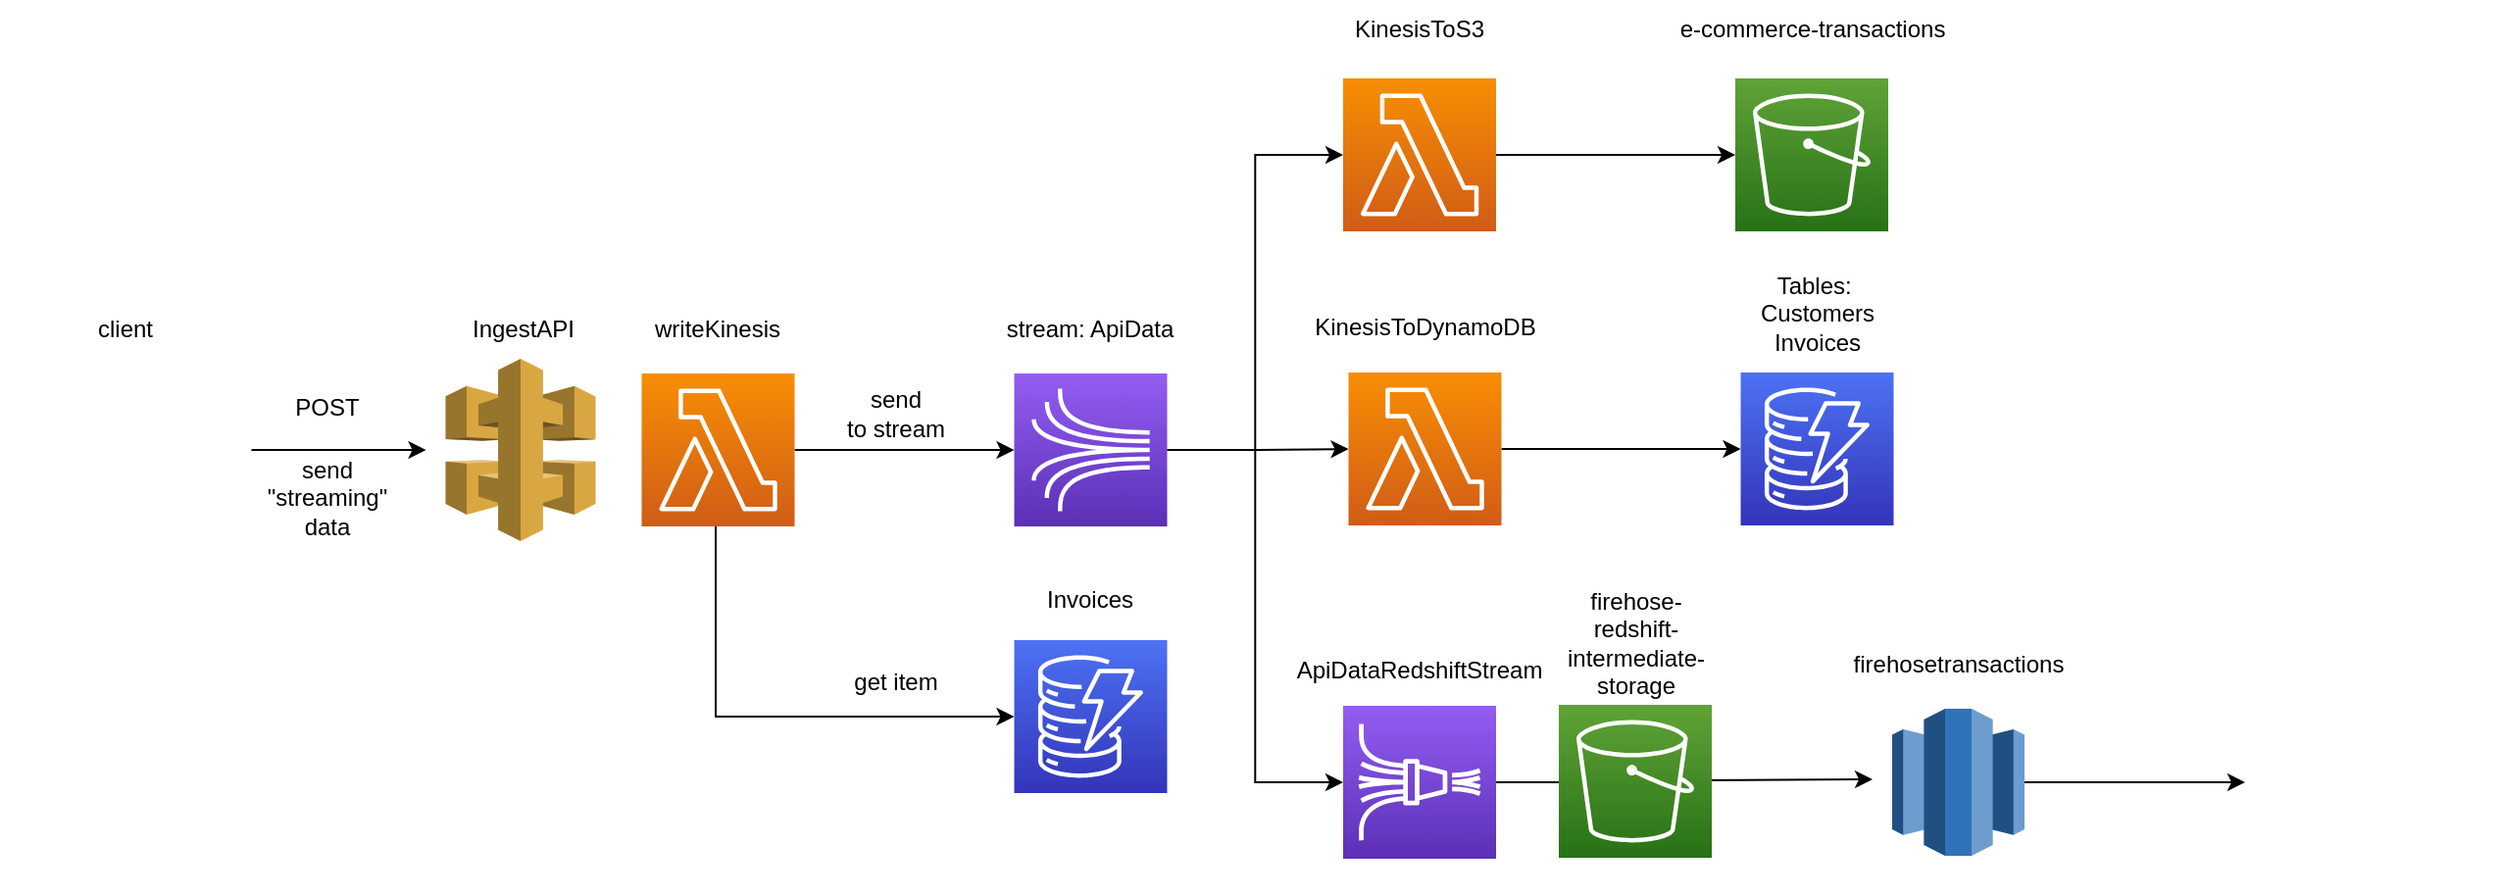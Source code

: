 <mxfile version="21.6.8" type="device" pages="7">
  <diagram id="nwyP7-VGNH0wQcWFNi_c" name="All">
    <mxGraphModel dx="1090" dy="2005" grid="1" gridSize="10" guides="1" tooltips="1" connect="1" arrows="1" fold="1" page="1" pageScale="1" pageWidth="827" pageHeight="1169" math="0" shadow="0">
      <root>
        <mxCell id="0" />
        <mxCell id="1" parent="0" />
        <mxCell id="LWZAa9noKXP9UQ2pomp1-1" value="" style="outlineConnect=0;dashed=0;verticalLabelPosition=bottom;verticalAlign=top;align=center;html=1;shape=mxgraph.aws3.api_gateway;fillColor=#D9A741;gradientColor=none;" parent="1" vertex="1">
          <mxGeometry x="302.25" y="90" width="76.5" height="93" as="geometry" />
        </mxCell>
        <mxCell id="LWZAa9noKXP9UQ2pomp1-2" style="edgeStyle=orthogonalEdgeStyle;rounded=0;orthogonalLoop=1;jettySize=auto;html=1;" parent="1" source="LWZAa9noKXP9UQ2pomp1-3" edge="1">
          <mxGeometry relative="1" as="geometry">
            <mxPoint x="292.25" y="136.5" as="targetPoint" />
          </mxGeometry>
        </mxCell>
        <mxCell id="LWZAa9noKXP9UQ2pomp1-3" value="" style="shape=image;html=1;verticalAlign=top;verticalLabelPosition=bottom;labelBackgroundColor=#ffffff;imageAspect=0;aspect=fixed;image=https://cdn2.iconfinder.com/data/icons/boxicons-logos/24/bxl-python-128.png" parent="1" vertex="1">
          <mxGeometry x="75.25" y="72.5" width="128" height="128" as="geometry" />
        </mxCell>
        <mxCell id="-eDZht3IoC79L4C7p1Ja-23" style="edgeStyle=orthogonalEdgeStyle;rounded=0;orthogonalLoop=1;jettySize=auto;html=1;entryX=0;entryY=0.5;entryDx=0;entryDy=0;entryPerimeter=0;" parent="1" source="LWZAa9noKXP9UQ2pomp1-4" target="5r0IDlGBsqRvmheekNCo-5" edge="1">
          <mxGeometry relative="1" as="geometry" />
        </mxCell>
        <mxCell id="-eDZht3IoC79L4C7p1Ja-24" style="edgeStyle=orthogonalEdgeStyle;rounded=0;orthogonalLoop=1;jettySize=auto;html=1;entryX=0;entryY=0.5;entryDx=0;entryDy=0;entryPerimeter=0;" parent="1" source="LWZAa9noKXP9UQ2pomp1-4" target="q0NkrchH7nOv1iFy6eKU-3" edge="1">
          <mxGeometry relative="1" as="geometry" />
        </mxCell>
        <mxCell id="-eDZht3IoC79L4C7p1Ja-25" style="edgeStyle=orthogonalEdgeStyle;rounded=0;orthogonalLoop=1;jettySize=auto;html=1;entryX=0;entryY=0.5;entryDx=0;entryDy=0;entryPerimeter=0;" parent="1" source="LWZAa9noKXP9UQ2pomp1-4" target="-eDZht3IoC79L4C7p1Ja-2" edge="1">
          <mxGeometry relative="1" as="geometry" />
        </mxCell>
        <mxCell id="LWZAa9noKXP9UQ2pomp1-4" value="" style="sketch=0;points=[[0,0,0],[0.25,0,0],[0.5,0,0],[0.75,0,0],[1,0,0],[0,1,0],[0.25,1,0],[0.5,1,0],[0.75,1,0],[1,1,0],[0,0.25,0],[0,0.5,0],[0,0.75,0],[1,0.25,0],[1,0.5,0],[1,0.75,0]];outlineConnect=0;fontColor=#232F3E;gradientColor=#945DF2;gradientDirection=north;fillColor=#5A30B5;strokeColor=#ffffff;dashed=0;verticalLabelPosition=bottom;verticalAlign=top;align=center;html=1;fontSize=12;fontStyle=0;aspect=fixed;shape=mxgraph.aws4.resourceIcon;resIcon=mxgraph.aws4.kinesis;" parent="1" vertex="1">
          <mxGeometry x="592.25" y="97.5" width="78" height="78" as="geometry" />
        </mxCell>
        <mxCell id="LWZAa9noKXP9UQ2pomp1-5" style="edgeStyle=orthogonalEdgeStyle;rounded=0;orthogonalLoop=1;jettySize=auto;html=1;entryX=0;entryY=0.5;entryDx=0;entryDy=0;entryPerimeter=0;" parent="1" source="LWZAa9noKXP9UQ2pomp1-6" target="LWZAa9noKXP9UQ2pomp1-4" edge="1">
          <mxGeometry relative="1" as="geometry" />
        </mxCell>
        <mxCell id="-eDZht3IoC79L4C7p1Ja-20" style="edgeStyle=orthogonalEdgeStyle;rounded=0;orthogonalLoop=1;jettySize=auto;html=1;entryX=0;entryY=0.5;entryDx=0;entryDy=0;entryPerimeter=0;" parent="1" source="LWZAa9noKXP9UQ2pomp1-6" target="AUkEHyLW-AjL2yzv-wyn-17" edge="1">
          <mxGeometry relative="1" as="geometry">
            <Array as="points">
              <mxPoint x="440" y="273" />
            </Array>
          </mxGeometry>
        </mxCell>
        <mxCell id="LWZAa9noKXP9UQ2pomp1-6" value="" style="sketch=0;points=[[0,0,0],[0.25,0,0],[0.5,0,0],[0.75,0,0],[1,0,0],[0,1,0],[0.25,1,0],[0.5,1,0],[0.75,1,0],[1,1,0],[0,0.25,0],[0,0.5,0],[0,0.75,0],[1,0.25,0],[1,0.5,0],[1,0.75,0]];outlineConnect=0;fontColor=#232F3E;gradientColor=#F78E04;gradientDirection=north;fillColor=#D05C17;strokeColor=#ffffff;dashed=0;verticalLabelPosition=bottom;verticalAlign=top;align=center;html=1;fontSize=12;fontStyle=0;aspect=fixed;shape=mxgraph.aws4.resourceIcon;resIcon=mxgraph.aws4.lambda;" parent="1" vertex="1">
          <mxGeometry x="402.25" y="97.5" width="78" height="78" as="geometry" />
        </mxCell>
        <mxCell id="LWZAa9noKXP9UQ2pomp1-7" value="IngestAPI" style="text;html=1;strokeColor=none;fillColor=none;align=center;verticalAlign=middle;whiteSpace=wrap;rounded=0;" parent="1" vertex="1">
          <mxGeometry x="312.25" y="60" width="60" height="30" as="geometry" />
        </mxCell>
        <mxCell id="LWZAa9noKXP9UQ2pomp1-8" value="writeKinesis" style="text;html=1;strokeColor=none;fillColor=none;align=center;verticalAlign=middle;whiteSpace=wrap;rounded=0;" parent="1" vertex="1">
          <mxGeometry x="411.25" y="60" width="60" height="30" as="geometry" />
        </mxCell>
        <mxCell id="LWZAa9noKXP9UQ2pomp1-9" value="client" style="text;html=1;strokeColor=none;fillColor=none;align=center;verticalAlign=middle;whiteSpace=wrap;rounded=0;" parent="1" vertex="1">
          <mxGeometry x="109.25" y="60" width="60" height="30" as="geometry" />
        </mxCell>
        <mxCell id="LWZAa9noKXP9UQ2pomp1-10" value="stream: ApiData" style="text;html=1;strokeColor=none;fillColor=none;align=center;verticalAlign=middle;whiteSpace=wrap;rounded=0;" parent="1" vertex="1">
          <mxGeometry x="586.25" y="60" width="90" height="30" as="geometry" />
        </mxCell>
        <mxCell id="LWZAa9noKXP9UQ2pomp1-11" value="send &quot;streaming&quot; data" style="text;html=1;strokeColor=none;fillColor=none;align=center;verticalAlign=middle;whiteSpace=wrap;rounded=0;" parent="1" vertex="1">
          <mxGeometry x="212.25" y="145.5" width="60" height="30" as="geometry" />
        </mxCell>
        <mxCell id="LWZAa9noKXP9UQ2pomp1-12" value="send&lt;br&gt;to stream" style="text;html=1;strokeColor=none;fillColor=none;align=center;verticalAlign=middle;whiteSpace=wrap;rounded=0;" parent="1" vertex="1">
          <mxGeometry x="502.25" y="103" width="60" height="30" as="geometry" />
        </mxCell>
        <mxCell id="LWZAa9noKXP9UQ2pomp1-13" value="POST" style="text;html=1;strokeColor=none;fillColor=none;align=center;verticalAlign=middle;whiteSpace=wrap;rounded=0;" parent="1" vertex="1">
          <mxGeometry x="212.25" y="100" width="60" height="30" as="geometry" />
        </mxCell>
        <mxCell id="5r0IDlGBsqRvmheekNCo-3" value="" style="sketch=0;points=[[0,0,0],[0.25,0,0],[0.5,0,0],[0.75,0,0],[1,0,0],[0,1,0],[0.25,1,0],[0.5,1,0],[0.75,1,0],[1,1,0],[0,0.25,0],[0,0.5,0],[0,0.75,0],[1,0.25,0],[1,0.5,0],[1,0.75,0]];outlineConnect=0;fontColor=#232F3E;gradientColor=#60A337;gradientDirection=north;fillColor=#277116;strokeColor=#ffffff;dashed=0;verticalLabelPosition=bottom;verticalAlign=top;align=center;html=1;fontSize=12;fontStyle=0;aspect=fixed;shape=mxgraph.aws4.resourceIcon;resIcon=mxgraph.aws4.s3;" parent="1" vertex="1">
          <mxGeometry x="960" y="-53" width="78" height="78" as="geometry" />
        </mxCell>
        <mxCell id="5r0IDlGBsqRvmheekNCo-4" style="edgeStyle=orthogonalEdgeStyle;rounded=0;orthogonalLoop=1;jettySize=auto;html=1;entryX=0;entryY=0.5;entryDx=0;entryDy=0;entryPerimeter=0;" parent="1" source="5r0IDlGBsqRvmheekNCo-5" target="5r0IDlGBsqRvmheekNCo-3" edge="1">
          <mxGeometry relative="1" as="geometry" />
        </mxCell>
        <mxCell id="5r0IDlGBsqRvmheekNCo-5" value="" style="sketch=0;points=[[0,0,0],[0.25,0,0],[0.5,0,0],[0.75,0,0],[1,0,0],[0,1,0],[0.25,1,0],[0.5,1,0],[0.75,1,0],[1,1,0],[0,0.25,0],[0,0.5,0],[0,0.75,0],[1,0.25,0],[1,0.5,0],[1,0.75,0]];outlineConnect=0;fontColor=#232F3E;gradientColor=#F78E04;gradientDirection=north;fillColor=#D05C17;strokeColor=#ffffff;dashed=0;verticalLabelPosition=bottom;verticalAlign=top;align=center;html=1;fontSize=12;fontStyle=0;aspect=fixed;shape=mxgraph.aws4.resourceIcon;resIcon=mxgraph.aws4.lambda;" parent="1" vertex="1">
          <mxGeometry x="760" y="-53" width="78" height="78" as="geometry" />
        </mxCell>
        <mxCell id="5r0IDlGBsqRvmheekNCo-7" value="KinesisToS3" style="text;html=1;strokeColor=none;fillColor=none;align=center;verticalAlign=middle;whiteSpace=wrap;rounded=0;" parent="1" vertex="1">
          <mxGeometry x="769" y="-93" width="60" height="30" as="geometry" />
        </mxCell>
        <mxCell id="5r0IDlGBsqRvmheekNCo-8" value="e-commerce-transactions" style="text;html=1;strokeColor=none;fillColor=none;align=center;verticalAlign=middle;whiteSpace=wrap;rounded=0;" parent="1" vertex="1">
          <mxGeometry x="923.5" y="-93" width="151" height="30" as="geometry" />
        </mxCell>
        <mxCell id="q0NkrchH7nOv1iFy6eKU-1" value="" style="sketch=0;points=[[0,0,0],[0.25,0,0],[0.5,0,0],[0.75,0,0],[1,0,0],[0,1,0],[0.25,1,0],[0.5,1,0],[0.75,1,0],[1,1,0],[0,0.25,0],[0,0.5,0],[0,0.75,0],[1,0.25,0],[1,0.5,0],[1,0.75,0]];outlineConnect=0;fontColor=#232F3E;gradientColor=#4D72F3;gradientDirection=north;fillColor=#3334B9;strokeColor=#ffffff;dashed=0;verticalLabelPosition=bottom;verticalAlign=top;align=center;html=1;fontSize=12;fontStyle=0;aspect=fixed;shape=mxgraph.aws4.resourceIcon;resIcon=mxgraph.aws4.dynamodb;" parent="1" vertex="1">
          <mxGeometry x="962.75" y="97" width="78" height="78" as="geometry" />
        </mxCell>
        <mxCell id="q0NkrchH7nOv1iFy6eKU-2" style="edgeStyle=orthogonalEdgeStyle;rounded=0;orthogonalLoop=1;jettySize=auto;html=1;entryX=0;entryY=0.5;entryDx=0;entryDy=0;entryPerimeter=0;" parent="1" source="q0NkrchH7nOv1iFy6eKU-3" target="q0NkrchH7nOv1iFy6eKU-1" edge="1">
          <mxGeometry relative="1" as="geometry" />
        </mxCell>
        <mxCell id="q0NkrchH7nOv1iFy6eKU-3" value="" style="sketch=0;points=[[0,0,0],[0.25,0,0],[0.5,0,0],[0.75,0,0],[1,0,0],[0,1,0],[0.25,1,0],[0.5,1,0],[0.75,1,0],[1,1,0],[0,0.25,0],[0,0.5,0],[0,0.75,0],[1,0.25,0],[1,0.5,0],[1,0.75,0]];outlineConnect=0;fontColor=#232F3E;gradientColor=#F78E04;gradientDirection=north;fillColor=#D05C17;strokeColor=#ffffff;dashed=0;verticalLabelPosition=bottom;verticalAlign=top;align=center;html=1;fontSize=12;fontStyle=0;aspect=fixed;shape=mxgraph.aws4.resourceIcon;resIcon=mxgraph.aws4.lambda;" parent="1" vertex="1">
          <mxGeometry x="762.75" y="97" width="78" height="78" as="geometry" />
        </mxCell>
        <mxCell id="q0NkrchH7nOv1iFy6eKU-6" value="Tables:&amp;nbsp;&lt;br&gt;Customers&lt;br&gt;Invoices" style="text;html=1;strokeColor=none;fillColor=none;align=center;verticalAlign=middle;whiteSpace=wrap;rounded=0;" parent="1" vertex="1">
          <mxGeometry x="956.75" y="37" width="90" height="60" as="geometry" />
        </mxCell>
        <mxCell id="q0NkrchH7nOv1iFy6eKU-8" value="KinesisToDynamoDB" style="text;html=1;strokeColor=none;fillColor=none;align=center;verticalAlign=middle;whiteSpace=wrap;rounded=0;" parent="1" vertex="1">
          <mxGeometry x="771.75" y="59" width="60" height="30" as="geometry" />
        </mxCell>
        <mxCell id="hd1f6tia1jmwMTIjc13A-8" value="get item" style="text;html=1;strokeColor=none;fillColor=none;align=center;verticalAlign=middle;whiteSpace=wrap;rounded=0;" parent="1" vertex="1">
          <mxGeometry x="502.25" y="240" width="60" height="30" as="geometry" />
        </mxCell>
        <mxCell id="hd1f6tia1jmwMTIjc13A-11" value="Invoices" style="text;html=1;strokeColor=none;fillColor=none;align=center;verticalAlign=middle;whiteSpace=wrap;rounded=0;" parent="1" vertex="1">
          <mxGeometry x="601.25" y="198" width="60" height="30" as="geometry" />
        </mxCell>
        <mxCell id="AUkEHyLW-AjL2yzv-wyn-17" value="" style="sketch=0;points=[[0,0,0],[0.25,0,0],[0.5,0,0],[0.75,0,0],[1,0,0],[0,1,0],[0.25,1,0],[0.5,1,0],[0.75,1,0],[1,1,0],[0,0.25,0],[0,0.5,0],[0,0.75,0],[1,0.25,0],[1,0.5,0],[1,0.75,0]];outlineConnect=0;fontColor=#232F3E;gradientColor=#4D72F3;gradientDirection=north;fillColor=#3334B9;strokeColor=#ffffff;dashed=0;verticalLabelPosition=bottom;verticalAlign=top;align=center;html=1;fontSize=12;fontStyle=0;aspect=fixed;shape=mxgraph.aws4.resourceIcon;resIcon=mxgraph.aws4.dynamodb;" parent="1" vertex="1">
          <mxGeometry x="592.25" y="233.5" width="78" height="78" as="geometry" />
        </mxCell>
        <mxCell id="-eDZht3IoC79L4C7p1Ja-1" style="edgeStyle=orthogonalEdgeStyle;rounded=0;orthogonalLoop=1;jettySize=auto;html=1;fontSize=10;" parent="1" source="-eDZht3IoC79L4C7p1Ja-2" edge="1">
          <mxGeometry relative="1" as="geometry">
            <mxPoint x="1030" y="304.5" as="targetPoint" />
          </mxGeometry>
        </mxCell>
        <mxCell id="-eDZht3IoC79L4C7p1Ja-2" value="" style="sketch=0;points=[[0,0,0],[0.25,0,0],[0.5,0,0],[0.75,0,0],[1,0,0],[0,1,0],[0.25,1,0],[0.5,1,0],[0.75,1,0],[1,1,0],[0,0.25,0],[0,0.5,0],[0,0.75,0],[1,0.25,0],[1,0.5,0],[1,0.75,0]];outlineConnect=0;fontColor=#232F3E;gradientColor=#945DF2;gradientDirection=north;fillColor=#5A30B5;strokeColor=#ffffff;dashed=0;verticalLabelPosition=bottom;verticalAlign=top;align=center;html=1;fontSize=12;fontStyle=0;aspect=fixed;shape=mxgraph.aws4.resourceIcon;resIcon=mxgraph.aws4.kinesis_data_firehose;" parent="1" vertex="1">
          <mxGeometry x="760" y="267" width="78" height="78" as="geometry" />
        </mxCell>
        <mxCell id="-eDZht3IoC79L4C7p1Ja-3" style="edgeStyle=orthogonalEdgeStyle;rounded=0;orthogonalLoop=1;jettySize=auto;html=1;" parent="1" source="-eDZht3IoC79L4C7p1Ja-4" edge="1">
          <mxGeometry relative="1" as="geometry">
            <mxPoint x="1220" y="306" as="targetPoint" />
          </mxGeometry>
        </mxCell>
        <mxCell id="-eDZht3IoC79L4C7p1Ja-4" value="" style="outlineConnect=0;dashed=0;verticalLabelPosition=bottom;verticalAlign=top;align=center;html=1;shape=mxgraph.aws3.redshift;fillColor=#2E73B8;gradientColor=none;" parent="1" vertex="1">
          <mxGeometry x="1040" y="268.5" width="67.5" height="75" as="geometry" />
        </mxCell>
        <mxCell id="-eDZht3IoC79L4C7p1Ja-13" value="&lt;font style=&quot;font-size: 12px;&quot;&gt;firehosetransactions&lt;/font&gt;" style="text;html=1;strokeColor=none;fillColor=none;align=center;verticalAlign=middle;whiteSpace=wrap;rounded=0;fontSize=10;" parent="1" vertex="1">
          <mxGeometry x="1008.75" y="225.5" width="130" height="40" as="geometry" />
        </mxCell>
        <mxCell id="-eDZht3IoC79L4C7p1Ja-14" value="" style="sketch=0;points=[[0,0,0],[0.25,0,0],[0.5,0,0],[0.75,0,0],[1,0,0],[0,1,0],[0.25,1,0],[0.5,1,0],[0.75,1,0],[1,1,0],[0,0.25,0],[0,0.5,0],[0,0.75,0],[1,0.25,0],[1,0.5,0],[1,0.75,0]];outlineConnect=0;fontColor=#232F3E;gradientColor=#60A337;gradientDirection=north;fillColor=#277116;strokeColor=#ffffff;dashed=0;verticalLabelPosition=bottom;verticalAlign=top;align=center;html=1;fontSize=12;fontStyle=0;aspect=fixed;shape=mxgraph.aws4.resourceIcon;resIcon=mxgraph.aws4.s3;" parent="1" vertex="1">
          <mxGeometry x="870" y="266.5" width="78" height="78" as="geometry" />
        </mxCell>
        <mxCell id="-eDZht3IoC79L4C7p1Ja-15" value="&lt;font style=&quot;font-size: 12px;&quot;&gt;firehose-redshift-intermediate-storage&lt;/font&gt;" style="text;html=1;strokeColor=none;fillColor=none;align=center;verticalAlign=middle;whiteSpace=wrap;rounded=0;fontSize=10;" parent="1" vertex="1">
          <mxGeometry x="870" y="220" width="79" height="30" as="geometry" />
        </mxCell>
        <mxCell id="-eDZht3IoC79L4C7p1Ja-16" value="&lt;font style=&quot;font-size: 12px;&quot;&gt;ApiDataRedshiftStream&lt;/font&gt;" style="text;html=1;strokeColor=none;fillColor=none;align=center;verticalAlign=middle;whiteSpace=wrap;rounded=0;fontSize=10;" parent="1" vertex="1">
          <mxGeometry x="769" y="233.5" width="60" height="30" as="geometry" />
        </mxCell>
        <mxCell id="-eDZht3IoC79L4C7p1Ja-18" value="" style="shape=image;verticalLabelPosition=bottom;labelBackgroundColor=default;verticalAlign=top;aspect=fixed;imageAspect=0;image=https://analyticstraininghub.com/wp-content/uploads/2020/10/icon-tableau.png;" parent="1" vertex="1">
          <mxGeometry x="1220" y="233.5" width="128.75" height="128.75" as="geometry" />
        </mxCell>
      </root>
    </mxGraphModel>
  </diagram>
  <diagram id="uEGy9TG3TOgohK5JMhe3" name="Ingestion">
    <mxGraphModel dx="1090" dy="836" grid="1" gridSize="10" guides="1" tooltips="1" connect="1" arrows="1" fold="1" page="1" pageScale="1" pageWidth="827" pageHeight="1169" math="0" shadow="0">
      <root>
        <mxCell id="0" />
        <mxCell id="1" parent="0" />
        <mxCell id="15DffI74uRh2QG7AADBA-1" value="" style="outlineConnect=0;dashed=0;verticalLabelPosition=bottom;verticalAlign=top;align=center;html=1;shape=mxgraph.aws3.api_gateway;fillColor=#D9A741;gradientColor=none;" parent="1" vertex="1">
          <mxGeometry x="350" y="380" width="76.5" height="93" as="geometry" />
        </mxCell>
        <mxCell id="15DffI74uRh2QG7AADBA-2" style="edgeStyle=orthogonalEdgeStyle;rounded=0;orthogonalLoop=1;jettySize=auto;html=1;" parent="1" source="15DffI74uRh2QG7AADBA-3" edge="1">
          <mxGeometry relative="1" as="geometry">
            <mxPoint x="340" y="426.5" as="targetPoint" />
          </mxGeometry>
        </mxCell>
        <mxCell id="15DffI74uRh2QG7AADBA-3" value="" style="shape=image;html=1;verticalAlign=top;verticalLabelPosition=bottom;labelBackgroundColor=#ffffff;imageAspect=0;aspect=fixed;image=https://cdn2.iconfinder.com/data/icons/boxicons-logos/24/bxl-python-128.png" parent="1" vertex="1">
          <mxGeometry x="123" y="362.5" width="128" height="128" as="geometry" />
        </mxCell>
        <mxCell id="15DffI74uRh2QG7AADBA-4" value="" style="sketch=0;points=[[0,0,0],[0.25,0,0],[0.5,0,0],[0.75,0,0],[1,0,0],[0,1,0],[0.25,1,0],[0.5,1,0],[0.75,1,0],[1,1,0],[0,0.25,0],[0,0.5,0],[0,0.75,0],[1,0.25,0],[1,0.5,0],[1,0.75,0]];outlineConnect=0;fontColor=#232F3E;gradientColor=#945DF2;gradientDirection=north;fillColor=#5A30B5;strokeColor=#ffffff;dashed=0;verticalLabelPosition=bottom;verticalAlign=top;align=center;html=1;fontSize=12;fontStyle=0;aspect=fixed;shape=mxgraph.aws4.resourceIcon;resIcon=mxgraph.aws4.kinesis;" parent="1" vertex="1">
          <mxGeometry x="640" y="387.5" width="78" height="78" as="geometry" />
        </mxCell>
        <mxCell id="15DffI74uRh2QG7AADBA-5" style="edgeStyle=orthogonalEdgeStyle;rounded=0;orthogonalLoop=1;jettySize=auto;html=1;entryX=0;entryY=0.5;entryDx=0;entryDy=0;entryPerimeter=0;" parent="1" source="15DffI74uRh2QG7AADBA-6" target="15DffI74uRh2QG7AADBA-4" edge="1">
          <mxGeometry relative="1" as="geometry" />
        </mxCell>
        <mxCell id="15DffI74uRh2QG7AADBA-6" value="" style="sketch=0;points=[[0,0,0],[0.25,0,0],[0.5,0,0],[0.75,0,0],[1,0,0],[0,1,0],[0.25,1,0],[0.5,1,0],[0.75,1,0],[1,1,0],[0,0.25,0],[0,0.5,0],[0,0.75,0],[1,0.25,0],[1,0.5,0],[1,0.75,0]];outlineConnect=0;fontColor=#232F3E;gradientColor=#F78E04;gradientDirection=north;fillColor=#D05C17;strokeColor=#ffffff;dashed=0;verticalLabelPosition=bottom;verticalAlign=top;align=center;html=1;fontSize=12;fontStyle=0;aspect=fixed;shape=mxgraph.aws4.resourceIcon;resIcon=mxgraph.aws4.lambda;" parent="1" vertex="1">
          <mxGeometry x="450" y="387.5" width="78" height="78" as="geometry" />
        </mxCell>
        <mxCell id="15DffI74uRh2QG7AADBA-12" value="IngestAPI" style="text;html=1;strokeColor=none;fillColor=none;align=center;verticalAlign=middle;whiteSpace=wrap;rounded=0;" parent="1" vertex="1">
          <mxGeometry x="360" y="350" width="60" height="30" as="geometry" />
        </mxCell>
        <mxCell id="15DffI74uRh2QG7AADBA-13" value="writeKinesis" style="text;html=1;strokeColor=none;fillColor=none;align=center;verticalAlign=middle;whiteSpace=wrap;rounded=0;" parent="1" vertex="1">
          <mxGeometry x="459" y="350" width="60" height="30" as="geometry" />
        </mxCell>
        <mxCell id="15DffI74uRh2QG7AADBA-14" value="client" style="text;html=1;strokeColor=none;fillColor=none;align=center;verticalAlign=middle;whiteSpace=wrap;rounded=0;" parent="1" vertex="1">
          <mxGeometry x="157" y="350" width="60" height="30" as="geometry" />
        </mxCell>
        <mxCell id="15DffI74uRh2QG7AADBA-15" value="stream: ApiData" style="text;html=1;strokeColor=none;fillColor=none;align=center;verticalAlign=middle;whiteSpace=wrap;rounded=0;" parent="1" vertex="1">
          <mxGeometry x="634" y="350" width="90" height="30" as="geometry" />
        </mxCell>
        <mxCell id="15DffI74uRh2QG7AADBA-16" value="send &quot;streaming&quot; data" style="text;html=1;strokeColor=none;fillColor=none;align=center;verticalAlign=middle;whiteSpace=wrap;rounded=0;" parent="1" vertex="1">
          <mxGeometry x="260" y="435.5" width="60" height="30" as="geometry" />
        </mxCell>
        <mxCell id="15DffI74uRh2QG7AADBA-19" value="send&lt;br&gt;to stream" style="text;html=1;strokeColor=none;fillColor=none;align=center;verticalAlign=middle;whiteSpace=wrap;rounded=0;" parent="1" vertex="1">
          <mxGeometry x="550" y="430" width="60" height="30" as="geometry" />
        </mxCell>
        <mxCell id="qijaClfPAZ8Tfzx3qlms-1" value="POST" style="text;html=1;strokeColor=none;fillColor=none;align=center;verticalAlign=middle;whiteSpace=wrap;rounded=0;" parent="1" vertex="1">
          <mxGeometry x="260" y="390" width="60" height="30" as="geometry" />
        </mxCell>
        <mxCell id="ZLdd9TYL79uZ8T0MvMcm-1" value="GET" style="text;html=1;strokeColor=none;fillColor=none;align=center;verticalAlign=middle;whiteSpace=wrap;rounded=0;" vertex="1" parent="1">
          <mxGeometry x="260.25" y="522" width="60" height="30" as="geometry" />
        </mxCell>
        <mxCell id="ZLdd9TYL79uZ8T0MvMcm-2" style="edgeStyle=orthogonalEdgeStyle;rounded=0;orthogonalLoop=1;jettySize=auto;html=1;" edge="1" parent="1" source="ZLdd9TYL79uZ8T0MvMcm-3">
          <mxGeometry relative="1" as="geometry">
            <mxPoint x="388.6" y="473" as="targetPoint" />
          </mxGeometry>
        </mxCell>
        <mxCell id="ZLdd9TYL79uZ8T0MvMcm-3" value="" style="shape=image;verticalLabelPosition=bottom;labelBackgroundColor=default;verticalAlign=top;aspect=fixed;imageAspect=0;image=https://static-00.iconduck.com/assets.00/postman-icon-497x512-beb7sy75.png;" vertex="1" parent="1">
          <mxGeometry x="140" y="508" width="90" height="92.72" as="geometry" />
        </mxCell>
      </root>
    </mxGraphModel>
  </diagram>
  <diagram name="Stream_to_S3" id="ZXsME7KpGZg30DAaagdM">
    <mxGraphModel dx="1130" dy="837" grid="1" gridSize="10" guides="1" tooltips="1" connect="1" arrows="1" fold="1" page="1" pageScale="1" pageWidth="827" pageHeight="1169" math="0" shadow="0">
      <root>
        <mxCell id="0" />
        <mxCell id="1" parent="0" />
        <mxCell id="fDeguL7fUazPX6fRMAFZ-4" style="edgeStyle=orthogonalEdgeStyle;rounded=0;orthogonalLoop=1;jettySize=auto;html=1;" parent="1" source="fDeguL7fUazPX6fRMAFZ-1" target="fDeguL7fUazPX6fRMAFZ-3" edge="1">
          <mxGeometry relative="1" as="geometry" />
        </mxCell>
        <mxCell id="fDeguL7fUazPX6fRMAFZ-1" value="" style="sketch=0;points=[[0,0,0],[0.25,0,0],[0.5,0,0],[0.75,0,0],[1,0,0],[0,1,0],[0.25,1,0],[0.5,1,0],[0.75,1,0],[1,1,0],[0,0.25,0],[0,0.5,0],[0,0.75,0],[1,0.25,0],[1,0.5,0],[1,0.75,0]];outlineConnect=0;fontColor=#232F3E;gradientColor=#945DF2;gradientDirection=north;fillColor=#5A30B5;strokeColor=#ffffff;dashed=0;verticalLabelPosition=bottom;verticalAlign=top;align=center;html=1;fontSize=12;fontStyle=0;aspect=fixed;shape=mxgraph.aws4.resourceIcon;resIcon=mxgraph.aws4.kinesis;" parent="1" vertex="1">
          <mxGeometry x="120" y="280" width="78" height="78" as="geometry" />
        </mxCell>
        <mxCell id="fDeguL7fUazPX6fRMAFZ-2" value="" style="sketch=0;points=[[0,0,0],[0.25,0,0],[0.5,0,0],[0.75,0,0],[1,0,0],[0,1,0],[0.25,1,0],[0.5,1,0],[0.75,1,0],[1,1,0],[0,0.25,0],[0,0.5,0],[0,0.75,0],[1,0.25,0],[1,0.5,0],[1,0.75,0]];outlineConnect=0;fontColor=#232F3E;gradientColor=#60A337;gradientDirection=north;fillColor=#277116;strokeColor=#ffffff;dashed=0;verticalLabelPosition=bottom;verticalAlign=top;align=center;html=1;fontSize=12;fontStyle=0;aspect=fixed;shape=mxgraph.aws4.resourceIcon;resIcon=mxgraph.aws4.s3;" parent="1" vertex="1">
          <mxGeometry x="520" y="280" width="78" height="78" as="geometry" />
        </mxCell>
        <mxCell id="fDeguL7fUazPX6fRMAFZ-5" style="edgeStyle=orthogonalEdgeStyle;rounded=0;orthogonalLoop=1;jettySize=auto;html=1;entryX=0;entryY=0.5;entryDx=0;entryDy=0;entryPerimeter=0;" parent="1" source="fDeguL7fUazPX6fRMAFZ-3" target="fDeguL7fUazPX6fRMAFZ-2" edge="1">
          <mxGeometry relative="1" as="geometry" />
        </mxCell>
        <mxCell id="fDeguL7fUazPX6fRMAFZ-3" value="" style="sketch=0;points=[[0,0,0],[0.25,0,0],[0.5,0,0],[0.75,0,0],[1,0,0],[0,1,0],[0.25,1,0],[0.5,1,0],[0.75,1,0],[1,1,0],[0,0.25,0],[0,0.5,0],[0,0.75,0],[1,0.25,0],[1,0.5,0],[1,0.75,0]];outlineConnect=0;fontColor=#232F3E;gradientColor=#F78E04;gradientDirection=north;fillColor=#D05C17;strokeColor=#ffffff;dashed=0;verticalLabelPosition=bottom;verticalAlign=top;align=center;html=1;fontSize=12;fontStyle=0;aspect=fixed;shape=mxgraph.aws4.resourceIcon;resIcon=mxgraph.aws4.lambda;" parent="1" vertex="1">
          <mxGeometry x="320" y="280" width="78" height="78" as="geometry" />
        </mxCell>
        <mxCell id="fDeguL7fUazPX6fRMAFZ-6" value="stream: ApiData" style="text;html=1;strokeColor=none;fillColor=none;align=center;verticalAlign=middle;whiteSpace=wrap;rounded=0;" parent="1" vertex="1">
          <mxGeometry x="108.5" y="240" width="101" height="30" as="geometry" />
        </mxCell>
        <mxCell id="fDeguL7fUazPX6fRMAFZ-7" value="KinesisToS3" style="text;html=1;strokeColor=none;fillColor=none;align=center;verticalAlign=middle;whiteSpace=wrap;rounded=0;" parent="1" vertex="1">
          <mxGeometry x="329" y="240" width="60" height="30" as="geometry" />
        </mxCell>
        <mxCell id="fDeguL7fUazPX6fRMAFZ-8" value="e-commerce-transactions" style="text;html=1;strokeColor=none;fillColor=none;align=center;verticalAlign=middle;whiteSpace=wrap;rounded=0;" parent="1" vertex="1">
          <mxGeometry x="483.5" y="240" width="151" height="30" as="geometry" />
        </mxCell>
      </root>
    </mxGraphModel>
  </diagram>
  <diagram id="ycWRDmwmyNPDImfpajQf" name="Stream_to_DynamoDB">
    <mxGraphModel dx="1130" dy="837" grid="1" gridSize="10" guides="1" tooltips="1" connect="1" arrows="1" fold="1" page="1" pageScale="1" pageWidth="827" pageHeight="1169" math="0" shadow="0">
      <root>
        <mxCell id="0" />
        <mxCell id="1" parent="0" />
        <mxCell id="jsFnLFa92gnAmjS70YFc-1" value="" style="sketch=0;points=[[0,0,0],[0.25,0,0],[0.5,0,0],[0.75,0,0],[1,0,0],[0,1,0],[0.25,1,0],[0.5,1,0],[0.75,1,0],[1,1,0],[0,0.25,0],[0,0.5,0],[0,0.75,0],[1,0.25,0],[1,0.5,0],[1,0.75,0]];outlineConnect=0;fontColor=#232F3E;gradientColor=#4D72F3;gradientDirection=north;fillColor=#3334B9;strokeColor=#ffffff;dashed=0;verticalLabelPosition=bottom;verticalAlign=top;align=center;html=1;fontSize=12;fontStyle=0;aspect=fixed;shape=mxgraph.aws4.resourceIcon;resIcon=mxgraph.aws4.dynamodb;" parent="1" vertex="1">
          <mxGeometry x="520" y="400" width="78" height="78" as="geometry" />
        </mxCell>
        <mxCell id="jsFnLFa92gnAmjS70YFc-5" style="edgeStyle=orthogonalEdgeStyle;rounded=0;orthogonalLoop=1;jettySize=auto;html=1;entryX=0;entryY=0.5;entryDx=0;entryDy=0;entryPerimeter=0;" parent="1" source="jsFnLFa92gnAmjS70YFc-2" target="jsFnLFa92gnAmjS70YFc-1" edge="1">
          <mxGeometry relative="1" as="geometry" />
        </mxCell>
        <mxCell id="jsFnLFa92gnAmjS70YFc-2" value="" style="sketch=0;points=[[0,0,0],[0.25,0,0],[0.5,0,0],[0.75,0,0],[1,0,0],[0,1,0],[0.25,1,0],[0.5,1,0],[0.75,1,0],[1,1,0],[0,0.25,0],[0,0.5,0],[0,0.75,0],[1,0.25,0],[1,0.5,0],[1,0.75,0]];outlineConnect=0;fontColor=#232F3E;gradientColor=#F78E04;gradientDirection=north;fillColor=#D05C17;strokeColor=#ffffff;dashed=0;verticalLabelPosition=bottom;verticalAlign=top;align=center;html=1;fontSize=12;fontStyle=0;aspect=fixed;shape=mxgraph.aws4.resourceIcon;resIcon=mxgraph.aws4.lambda;" parent="1" vertex="1">
          <mxGeometry x="320" y="400" width="78" height="78" as="geometry" />
        </mxCell>
        <mxCell id="jsFnLFa92gnAmjS70YFc-4" style="edgeStyle=orthogonalEdgeStyle;rounded=0;orthogonalLoop=1;jettySize=auto;html=1;" parent="1" source="jsFnLFa92gnAmjS70YFc-3" target="jsFnLFa92gnAmjS70YFc-2" edge="1">
          <mxGeometry relative="1" as="geometry" />
        </mxCell>
        <mxCell id="jsFnLFa92gnAmjS70YFc-3" value="" style="sketch=0;points=[[0,0,0],[0.25,0,0],[0.5,0,0],[0.75,0,0],[1,0,0],[0,1,0],[0.25,1,0],[0.5,1,0],[0.75,1,0],[1,1,0],[0,0.25,0],[0,0.5,0],[0,0.75,0],[1,0.25,0],[1,0.5,0],[1,0.75,0]];outlineConnect=0;fontColor=#232F3E;gradientColor=#945DF2;gradientDirection=north;fillColor=#5A30B5;strokeColor=#ffffff;dashed=0;verticalLabelPosition=bottom;verticalAlign=top;align=center;html=1;fontSize=12;fontStyle=0;aspect=fixed;shape=mxgraph.aws4.resourceIcon;resIcon=mxgraph.aws4.kinesis;" parent="1" vertex="1">
          <mxGeometry x="120" y="400" width="78" height="78" as="geometry" />
        </mxCell>
        <mxCell id="jsFnLFa92gnAmjS70YFc-8" value="Tables:&amp;nbsp;&lt;br&gt;Customers&lt;br&gt;Invoices" style="text;html=1;strokeColor=none;fillColor=none;align=center;verticalAlign=middle;whiteSpace=wrap;rounded=0;" parent="1" vertex="1">
          <mxGeometry x="514" y="340" width="90" height="60" as="geometry" />
        </mxCell>
        <mxCell id="jsFnLFa92gnAmjS70YFc-9" value="stream: ApiData" style="text;html=1;strokeColor=none;fillColor=none;align=center;verticalAlign=middle;whiteSpace=wrap;rounded=0;" parent="1" vertex="1">
          <mxGeometry x="108.5" y="360" width="101" height="30" as="geometry" />
        </mxCell>
        <mxCell id="jsFnLFa92gnAmjS70YFc-12" value="KinesisToDynamoDB" style="text;html=1;strokeColor=none;fillColor=none;align=center;verticalAlign=middle;whiteSpace=wrap;rounded=0;" parent="1" vertex="1">
          <mxGeometry x="329" y="362" width="60" height="30" as="geometry" />
        </mxCell>
      </root>
    </mxGraphModel>
  </diagram>
  <diagram name="Visualisation" id="d0XO0s42dAzl8GPM6_RX">
    <mxGraphModel dx="1130" dy="837" grid="1" gridSize="10" guides="1" tooltips="1" connect="1" arrows="1" fold="1" page="1" pageScale="1" pageWidth="827" pageHeight="1169" math="0" shadow="0">
      <root>
        <mxCell id="WjwlJNRkM1lTP-_UzgUJ-0" />
        <mxCell id="WjwlJNRkM1lTP-_UzgUJ-1" parent="WjwlJNRkM1lTP-_UzgUJ-0" />
        <mxCell id="WjwlJNRkM1lTP-_UzgUJ-2" value="" style="outlineConnect=0;dashed=0;verticalLabelPosition=bottom;verticalAlign=top;align=center;html=1;shape=mxgraph.aws3.api_gateway;fillColor=#D9A741;gradientColor=none;" parent="WjwlJNRkM1lTP-_UzgUJ-1" vertex="1">
          <mxGeometry x="350" y="380" width="76.5" height="93" as="geometry" />
        </mxCell>
        <mxCell id="WjwlJNRkM1lTP-_UzgUJ-3" style="edgeStyle=orthogonalEdgeStyle;rounded=0;orthogonalLoop=1;jettySize=auto;html=1;" parent="WjwlJNRkM1lTP-_UzgUJ-1" edge="1">
          <mxGeometry relative="1" as="geometry">
            <mxPoint x="340" y="426.5" as="targetPoint" />
            <mxPoint x="251" y="426.5" as="sourcePoint" />
          </mxGeometry>
        </mxCell>
        <mxCell id="WjwlJNRkM1lTP-_UzgUJ-6" style="edgeStyle=orthogonalEdgeStyle;rounded=0;orthogonalLoop=1;jettySize=auto;html=1;entryX=0;entryY=0.5;entryDx=0;entryDy=0;entryPerimeter=0;" parent="WjwlJNRkM1lTP-_UzgUJ-1" source="WjwlJNRkM1lTP-_UzgUJ-7" edge="1">
          <mxGeometry relative="1" as="geometry">
            <mxPoint x="640" y="426.5" as="targetPoint" />
          </mxGeometry>
        </mxCell>
        <mxCell id="WjwlJNRkM1lTP-_UzgUJ-7" value="" style="sketch=0;points=[[0,0,0],[0.25,0,0],[0.5,0,0],[0.75,0,0],[1,0,0],[0,1,0],[0.25,1,0],[0.5,1,0],[0.75,1,0],[1,1,0],[0,0.25,0],[0,0.5,0],[0,0.75,0],[1,0.25,0],[1,0.5,0],[1,0.75,0]];outlineConnect=0;fontColor=#232F3E;gradientColor=#F78E04;gradientDirection=north;fillColor=#D05C17;strokeColor=#ffffff;dashed=0;verticalLabelPosition=bottom;verticalAlign=top;align=center;html=1;fontSize=12;fontStyle=0;aspect=fixed;shape=mxgraph.aws4.resourceIcon;resIcon=mxgraph.aws4.lambda;" parent="WjwlJNRkM1lTP-_UzgUJ-1" vertex="1">
          <mxGeometry x="450" y="387.5" width="78" height="78" as="geometry" />
        </mxCell>
        <mxCell id="WjwlJNRkM1lTP-_UzgUJ-13" value="IngestAPI" style="text;html=1;strokeColor=none;fillColor=none;align=center;verticalAlign=middle;whiteSpace=wrap;rounded=0;" parent="WjwlJNRkM1lTP-_UzgUJ-1" vertex="1">
          <mxGeometry x="360" y="350" width="60" height="30" as="geometry" />
        </mxCell>
        <mxCell id="WjwlJNRkM1lTP-_UzgUJ-14" value="writeKinesis" style="text;html=1;strokeColor=none;fillColor=none;align=center;verticalAlign=middle;whiteSpace=wrap;rounded=0;" parent="WjwlJNRkM1lTP-_UzgUJ-1" vertex="1">
          <mxGeometry x="459" y="350" width="60" height="30" as="geometry" />
        </mxCell>
        <mxCell id="WjwlJNRkM1lTP-_UzgUJ-15" value="client" style="text;html=1;strokeColor=none;fillColor=none;align=center;verticalAlign=middle;whiteSpace=wrap;rounded=0;" parent="WjwlJNRkM1lTP-_UzgUJ-1" vertex="1">
          <mxGeometry x="174" y="350" width="60" height="30" as="geometry" />
        </mxCell>
        <mxCell id="WjwlJNRkM1lTP-_UzgUJ-20" value="get item" style="text;html=1;strokeColor=none;fillColor=none;align=center;verticalAlign=middle;whiteSpace=wrap;rounded=0;" parent="WjwlJNRkM1lTP-_UzgUJ-1" vertex="1">
          <mxGeometry x="550" y="430" width="60" height="30" as="geometry" />
        </mxCell>
        <mxCell id="WjwlJNRkM1lTP-_UzgUJ-21" value="GET" style="text;html=1;strokeColor=none;fillColor=none;align=center;verticalAlign=middle;whiteSpace=wrap;rounded=0;" parent="WjwlJNRkM1lTP-_UzgUJ-1" vertex="1">
          <mxGeometry x="260" y="390" width="60" height="30" as="geometry" />
        </mxCell>
        <mxCell id="UuYSEs3R8vNF47io_qc0-0" value="" style="outlineConnect=0;dashed=0;verticalLabelPosition=bottom;verticalAlign=top;align=center;html=1;shape=mxgraph.aws3.dynamo_db;fillColor=#2E73B8;gradientColor=none;" parent="WjwlJNRkM1lTP-_UzgUJ-1" vertex="1">
          <mxGeometry x="640" y="387.5" width="72" height="81" as="geometry" />
        </mxCell>
        <mxCell id="UuYSEs3R8vNF47io_qc0-1" value="Invoices" style="text;html=1;strokeColor=none;fillColor=none;align=center;verticalAlign=middle;whiteSpace=wrap;rounded=0;" parent="WjwlJNRkM1lTP-_UzgUJ-1" vertex="1">
          <mxGeometry x="646" y="350" width="60" height="30" as="geometry" />
        </mxCell>
        <mxCell id="GYE_qqS08mHBrMh2ZTgi-0" value="" style="shape=image;verticalLabelPosition=bottom;labelBackgroundColor=default;verticalAlign=top;aspect=fixed;imageAspect=0;image=https://static-00.iconduck.com/assets.00/postman-icon-497x512-beb7sy75.png;" parent="WjwlJNRkM1lTP-_UzgUJ-1" vertex="1">
          <mxGeometry x="157" y="380" width="90" height="92.72" as="geometry" />
        </mxCell>
      </root>
    </mxGraphModel>
  </diagram>
  <diagram id="ZHMCTK-FED2WE5GCNNEH" name="Stream_to_Redshift">
    <mxGraphModel dx="1130" dy="837" grid="1" gridSize="10" guides="1" tooltips="1" connect="1" arrows="1" fold="1" page="1" pageScale="1" pageWidth="827" pageHeight="1169" math="0" shadow="0">
      <root>
        <mxCell id="0" />
        <mxCell id="1" parent="0" />
        <mxCell id="DSyUCtTfCEjtOG5Uqfz2-12" style="edgeStyle=orthogonalEdgeStyle;rounded=0;orthogonalLoop=1;jettySize=auto;html=1;fontSize=10;" parent="1" source="DSyUCtTfCEjtOG5Uqfz2-1" edge="1">
          <mxGeometry relative="1" as="geometry">
            <mxPoint x="510" y="437.5" as="targetPoint" />
          </mxGeometry>
        </mxCell>
        <mxCell id="DSyUCtTfCEjtOG5Uqfz2-1" value="" style="sketch=0;points=[[0,0,0],[0.25,0,0],[0.5,0,0],[0.75,0,0],[1,0,0],[0,1,0],[0.25,1,0],[0.5,1,0],[0.75,1,0],[1,1,0],[0,0.25,0],[0,0.5,0],[0,0.75,0],[1,0.25,0],[1,0.5,0],[1,0.75,0]];outlineConnect=0;fontColor=#232F3E;gradientColor=#945DF2;gradientDirection=north;fillColor=#5A30B5;strokeColor=#ffffff;dashed=0;verticalLabelPosition=bottom;verticalAlign=top;align=center;html=1;fontSize=12;fontStyle=0;aspect=fixed;shape=mxgraph.aws4.resourceIcon;resIcon=mxgraph.aws4.kinesis_data_firehose;" parent="1" vertex="1">
          <mxGeometry x="240" y="400" width="78" height="78" as="geometry" />
        </mxCell>
        <mxCell id="5wMsdyC3MOeJf7kW2aMJ-2" style="edgeStyle=orthogonalEdgeStyle;rounded=0;orthogonalLoop=1;jettySize=auto;html=1;" parent="1" source="DSyUCtTfCEjtOG5Uqfz2-2" edge="1">
          <mxGeometry relative="1" as="geometry">
            <mxPoint x="700" y="439" as="targetPoint" />
          </mxGeometry>
        </mxCell>
        <mxCell id="DSyUCtTfCEjtOG5Uqfz2-2" value="" style="outlineConnect=0;dashed=0;verticalLabelPosition=bottom;verticalAlign=top;align=center;html=1;shape=mxgraph.aws3.redshift;fillColor=#2E73B8;gradientColor=none;" parent="1" vertex="1">
          <mxGeometry x="520" y="401.5" width="67.5" height="75" as="geometry" />
        </mxCell>
        <mxCell id="DSyUCtTfCEjtOG5Uqfz2-20" style="edgeStyle=orthogonalEdgeStyle;rounded=0;orthogonalLoop=1;jettySize=auto;html=1;entryX=0;entryY=0.5;entryDx=0;entryDy=0;entryPerimeter=0;fontSize=10;" parent="1" source="DSyUCtTfCEjtOG5Uqfz2-3" target="DSyUCtTfCEjtOG5Uqfz2-1" edge="1">
          <mxGeometry relative="1" as="geometry" />
        </mxCell>
        <mxCell id="DSyUCtTfCEjtOG5Uqfz2-3" value="" style="sketch=0;points=[[0,0,0],[0.25,0,0],[0.5,0,0],[0.75,0,0],[1,0,0],[0,1,0],[0.25,1,0],[0.5,1,0],[0.75,1,0],[1,1,0],[0,0.25,0],[0,0.5,0],[0,0.75,0],[1,0.25,0],[1,0.5,0],[1,0.75,0]];outlineConnect=0;fontColor=#232F3E;gradientColor=#945DF2;gradientDirection=north;fillColor=#5A30B5;strokeColor=#ffffff;dashed=0;verticalLabelPosition=bottom;verticalAlign=top;align=center;html=1;fontSize=12;fontStyle=0;aspect=fixed;shape=mxgraph.aws4.resourceIcon;resIcon=mxgraph.aws4.kinesis;" parent="1" vertex="1">
          <mxGeometry x="50" y="400.5" width="78" height="78" as="geometry" />
        </mxCell>
        <mxCell id="DSyUCtTfCEjtOG5Uqfz2-4" value="redshift-cluster-1" style="text;html=1;strokeColor=none;fillColor=none;align=center;verticalAlign=middle;whiteSpace=wrap;rounded=0;" parent="1" vertex="1">
          <mxGeometry x="520" y="476.5" width="116.25" height="30" as="geometry" />
        </mxCell>
        <mxCell id="DSyUCtTfCEjtOG5Uqfz2-5" value="Virtual private&#xa;cloud" style="sketch=0;outlineConnect=0;fontColor=#232F3E;gradientColor=none;strokeColor=#232F3E;fillColor=#ffffff;dashed=0;verticalLabelPosition=bottom;verticalAlign=top;align=center;html=1;fontSize=12;fontStyle=0;aspect=fixed;shape=mxgraph.aws4.resourceIcon;resIcon=mxgraph.aws4.virtual_private_cloud;" parent="1" vertex="1">
          <mxGeometry x="460" y="450" width="60" height="60" as="geometry" />
        </mxCell>
        <mxCell id="DSyUCtTfCEjtOG5Uqfz2-7" value="" style="endArrow=none;dashed=1;html=1;rounded=0;fontSize=10;" parent="1" edge="1">
          <mxGeometry width="50" height="50" relative="1" as="geometry">
            <mxPoint x="470" y="500" as="sourcePoint" />
            <mxPoint x="470" y="350" as="targetPoint" />
          </mxGeometry>
        </mxCell>
        <mxCell id="DSyUCtTfCEjtOG5Uqfz2-8" value="" style="endArrow=none;dashed=1;html=1;rounded=0;fontSize=10;" parent="1" edge="1">
          <mxGeometry width="50" height="50" relative="1" as="geometry">
            <mxPoint x="630" y="500" as="sourcePoint" />
            <mxPoint x="630" y="350" as="targetPoint" />
          </mxGeometry>
        </mxCell>
        <mxCell id="DSyUCtTfCEjtOG5Uqfz2-9" value="" style="endArrow=none;dashed=1;html=1;rounded=0;fontSize=10;" parent="1" edge="1">
          <mxGeometry width="50" height="50" relative="1" as="geometry">
            <mxPoint x="630" y="350" as="sourcePoint" />
            <mxPoint x="470" y="350" as="targetPoint" />
          </mxGeometry>
        </mxCell>
        <mxCell id="DSyUCtTfCEjtOG5Uqfz2-10" value="" style="endArrow=none;dashed=1;html=1;rounded=0;fontSize=10;" parent="1" edge="1">
          <mxGeometry width="50" height="50" relative="1" as="geometry">
            <mxPoint x="633.75" y="500" as="sourcePoint" />
            <mxPoint x="473.75" y="500" as="targetPoint" />
          </mxGeometry>
        </mxCell>
        <mxCell id="DSyUCtTfCEjtOG5Uqfz2-13" value="firehosetransactions" style="text;html=1;strokeColor=none;fillColor=none;align=center;verticalAlign=middle;whiteSpace=wrap;rounded=0;fontSize=10;" parent="1" vertex="1">
          <mxGeometry x="488.75" y="358.5" width="130" height="40" as="geometry" />
        </mxCell>
        <mxCell id="DSyUCtTfCEjtOG5Uqfz2-14" value="" style="sketch=0;points=[[0,0,0],[0.25,0,0],[0.5,0,0],[0.75,0,0],[1,0,0],[0,1,0],[0.25,1,0],[0.5,1,0],[0.75,1,0],[1,1,0],[0,0.25,0],[0,0.5,0],[0,0.75,0],[1,0.25,0],[1,0.5,0],[1,0.75,0]];outlineConnect=0;fontColor=#232F3E;gradientColor=#60A337;gradientDirection=north;fillColor=#277116;strokeColor=#ffffff;dashed=0;verticalLabelPosition=bottom;verticalAlign=top;align=center;html=1;fontSize=12;fontStyle=0;aspect=fixed;shape=mxgraph.aws4.resourceIcon;resIcon=mxgraph.aws4.s3;" parent="1" vertex="1">
          <mxGeometry x="350" y="399.5" width="78" height="78" as="geometry" />
        </mxCell>
        <mxCell id="DSyUCtTfCEjtOG5Uqfz2-17" value="firehose-redshift-intermediate-storage" style="text;html=1;strokeColor=none;fillColor=none;align=center;verticalAlign=middle;whiteSpace=wrap;rounded=0;fontSize=10;" parent="1" vertex="1">
          <mxGeometry x="350" y="363.5" width="79" height="30" as="geometry" />
        </mxCell>
        <mxCell id="DSyUCtTfCEjtOG5Uqfz2-18" value="ApiDataRedshiftStream" style="text;html=1;strokeColor=none;fillColor=none;align=center;verticalAlign=middle;whiteSpace=wrap;rounded=0;fontSize=10;" parent="1" vertex="1">
          <mxGeometry x="258" y="363.5" width="60" height="30" as="geometry" />
        </mxCell>
        <mxCell id="DSyUCtTfCEjtOG5Uqfz2-19" value="ApiData" style="text;html=1;strokeColor=none;fillColor=none;align=center;verticalAlign=middle;whiteSpace=wrap;rounded=0;fontSize=10;" parent="1" vertex="1">
          <mxGeometry x="59" y="363.5" width="60" height="30" as="geometry" />
        </mxCell>
        <mxCell id="5wMsdyC3MOeJf7kW2aMJ-1" value="" style="shape=image;verticalLabelPosition=bottom;labelBackgroundColor=default;verticalAlign=top;aspect=fixed;imageAspect=0;image=https://analyticstraininghub.com/wp-content/uploads/2020/10/icon-tableau.png;" parent="1" vertex="1">
          <mxGeometry x="710" y="381.25" width="128.75" height="128.75" as="geometry" />
        </mxCell>
      </root>
    </mxGraphModel>
  </diagram>
  <diagram id="1xxWbgFGQ7D4XgH_s9aJ" name="Batch">
    <mxGraphModel dx="1130" dy="837" grid="1" gridSize="10" guides="1" tooltips="1" connect="1" arrows="1" fold="1" page="1" pageScale="1" pageWidth="827" pageHeight="1169" math="0" shadow="0">
      <root>
        <mxCell id="0" />
        <mxCell id="1" parent="0" />
        <mxCell id="Tmf5DUMm2hxUgbGqMKxx-3" style="edgeStyle=orthogonalEdgeStyle;rounded=0;orthogonalLoop=1;jettySize=auto;html=1;entryX=0;entryY=0.5;entryDx=0;entryDy=0;entryPerimeter=0;" parent="1" source="xOJVIVXbyMhg9CYDQEBF-1" target="xOJVIVXbyMhg9CYDQEBF-3" edge="1">
          <mxGeometry relative="1" as="geometry" />
        </mxCell>
        <mxCell id="xOJVIVXbyMhg9CYDQEBF-1" value="" style="sketch=0;points=[[0,0,0],[0.25,0,0],[0.5,0,0],[0.75,0,0],[1,0,0],[0,1,0],[0.25,1,0],[0.5,1,0],[0.75,1,0],[1,1,0],[0,0.25,0],[0,0.5,0],[0,0.75,0],[1,0.25,0],[1,0.5,0],[1,0.75,0]];outlineConnect=0;fontColor=#232F3E;gradientColor=#945DF2;gradientDirection=north;fillColor=#5A30B5;strokeColor=#ffffff;dashed=0;verticalLabelPosition=bottom;verticalAlign=top;align=center;html=1;fontSize=12;fontStyle=0;aspect=fixed;shape=mxgraph.aws4.resourceIcon;resIcon=mxgraph.aws4.glue;" parent="1" vertex="1">
          <mxGeometry x="320" y="410" width="78" height="78" as="geometry" />
        </mxCell>
        <mxCell id="xOJVIVXbyMhg9CYDQEBF-9" style="edgeStyle=orthogonalEdgeStyle;rounded=0;orthogonalLoop=1;jettySize=auto;html=1;entryX=0;entryY=0.5;entryDx=0;entryDy=0;entryPerimeter=0;" parent="1" source="xOJVIVXbyMhg9CYDQEBF-2" target="xOJVIVXbyMhg9CYDQEBF-1" edge="1">
          <mxGeometry relative="1" as="geometry" />
        </mxCell>
        <mxCell id="xOJVIVXbyMhg9CYDQEBF-2" value="" style="sketch=0;points=[[0,0,0],[0.25,0,0],[0.5,0,0],[0.75,0,0],[1,0,0],[0,1,0],[0.25,1,0],[0.5,1,0],[0.75,1,0],[1,1,0],[0,0.25,0],[0,0.5,0],[0,0.75,0],[1,0.25,0],[1,0.5,0],[1,0.75,0]];outlineConnect=0;fontColor=#232F3E;gradientColor=#60A337;gradientDirection=north;fillColor=#277116;strokeColor=#ffffff;dashed=0;verticalLabelPosition=bottom;verticalAlign=top;align=center;html=1;fontSize=12;fontStyle=0;aspect=fixed;shape=mxgraph.aws4.resourceIcon;resIcon=mxgraph.aws4.s3;" parent="1" vertex="1">
          <mxGeometry x="120" y="410" width="78" height="78" as="geometry" />
        </mxCell>
        <mxCell id="xOJVIVXbyMhg9CYDQEBF-3" value="" style="sketch=0;points=[[0,0,0],[0.25,0,0],[0.5,0,0],[0.75,0,0],[1,0,0],[0,1,0],[0.25,1,0],[0.5,1,0],[0.75,1,0],[1,1,0],[0,0.25,0],[0,0.5,0],[0,0.75,0],[1,0.25,0],[1,0.5,0],[1,0.75,0]];outlineConnect=0;fontColor=#232F3E;gradientColor=#945DF2;gradientDirection=north;fillColor=#5A30B5;strokeColor=#ffffff;dashed=0;verticalLabelPosition=bottom;verticalAlign=top;align=center;html=1;fontSize=12;fontStyle=0;aspect=fixed;shape=mxgraph.aws4.resourceIcon;resIcon=mxgraph.aws4.redshift;" parent="1" vertex="1">
          <mxGeometry x="520" y="410" width="78" height="78" as="geometry" />
        </mxCell>
        <mxCell id="xOJVIVXbyMhg9CYDQEBF-11" value="Crawlers : S3Crawler, RedshiftCrawler" style="text;html=1;strokeColor=none;fillColor=none;align=center;verticalAlign=middle;whiteSpace=wrap;rounded=0;" parent="1" vertex="1">
          <mxGeometry x="288.5" y="540" width="141" height="30" as="geometry" />
        </mxCell>
        <mxCell id="xOJVIVXbyMhg9CYDQEBF-15" value="glue-s3-bulk-import" style="text;html=1;strokeColor=none;fillColor=none;align=center;verticalAlign=middle;whiteSpace=wrap;rounded=0;" parent="1" vertex="1">
          <mxGeometry x="98.5" y="380" width="121" height="30" as="geometry" />
        </mxCell>
        <mxCell id="Tmf5DUMm2hxUgbGqMKxx-1" value="Catalog db : transactions&lt;br&gt;Tables : s3, redshift" style="text;html=1;strokeColor=none;fillColor=none;align=center;verticalAlign=middle;whiteSpace=wrap;rounded=0;" parent="1" vertex="1">
          <mxGeometry x="284" y="500" width="150" height="30" as="geometry" />
        </mxCell>
        <mxCell id="Tmf5DUMm2hxUgbGqMKxx-4" value="bulkimport" style="text;html=1;strokeColor=none;fillColor=none;align=center;verticalAlign=middle;whiteSpace=wrap;rounded=0;" parent="1" vertex="1">
          <mxGeometry x="529" y="380" width="60" height="30" as="geometry" />
        </mxCell>
        <mxCell id="Tmf5DUMm2hxUgbGqMKxx-5" value="GlueJob" style="text;html=1;strokeColor=none;fillColor=none;align=center;verticalAlign=middle;whiteSpace=wrap;rounded=0;" parent="1" vertex="1">
          <mxGeometry x="329" y="380" width="60" height="30" as="geometry" />
        </mxCell>
      </root>
    </mxGraphModel>
  </diagram>
</mxfile>

